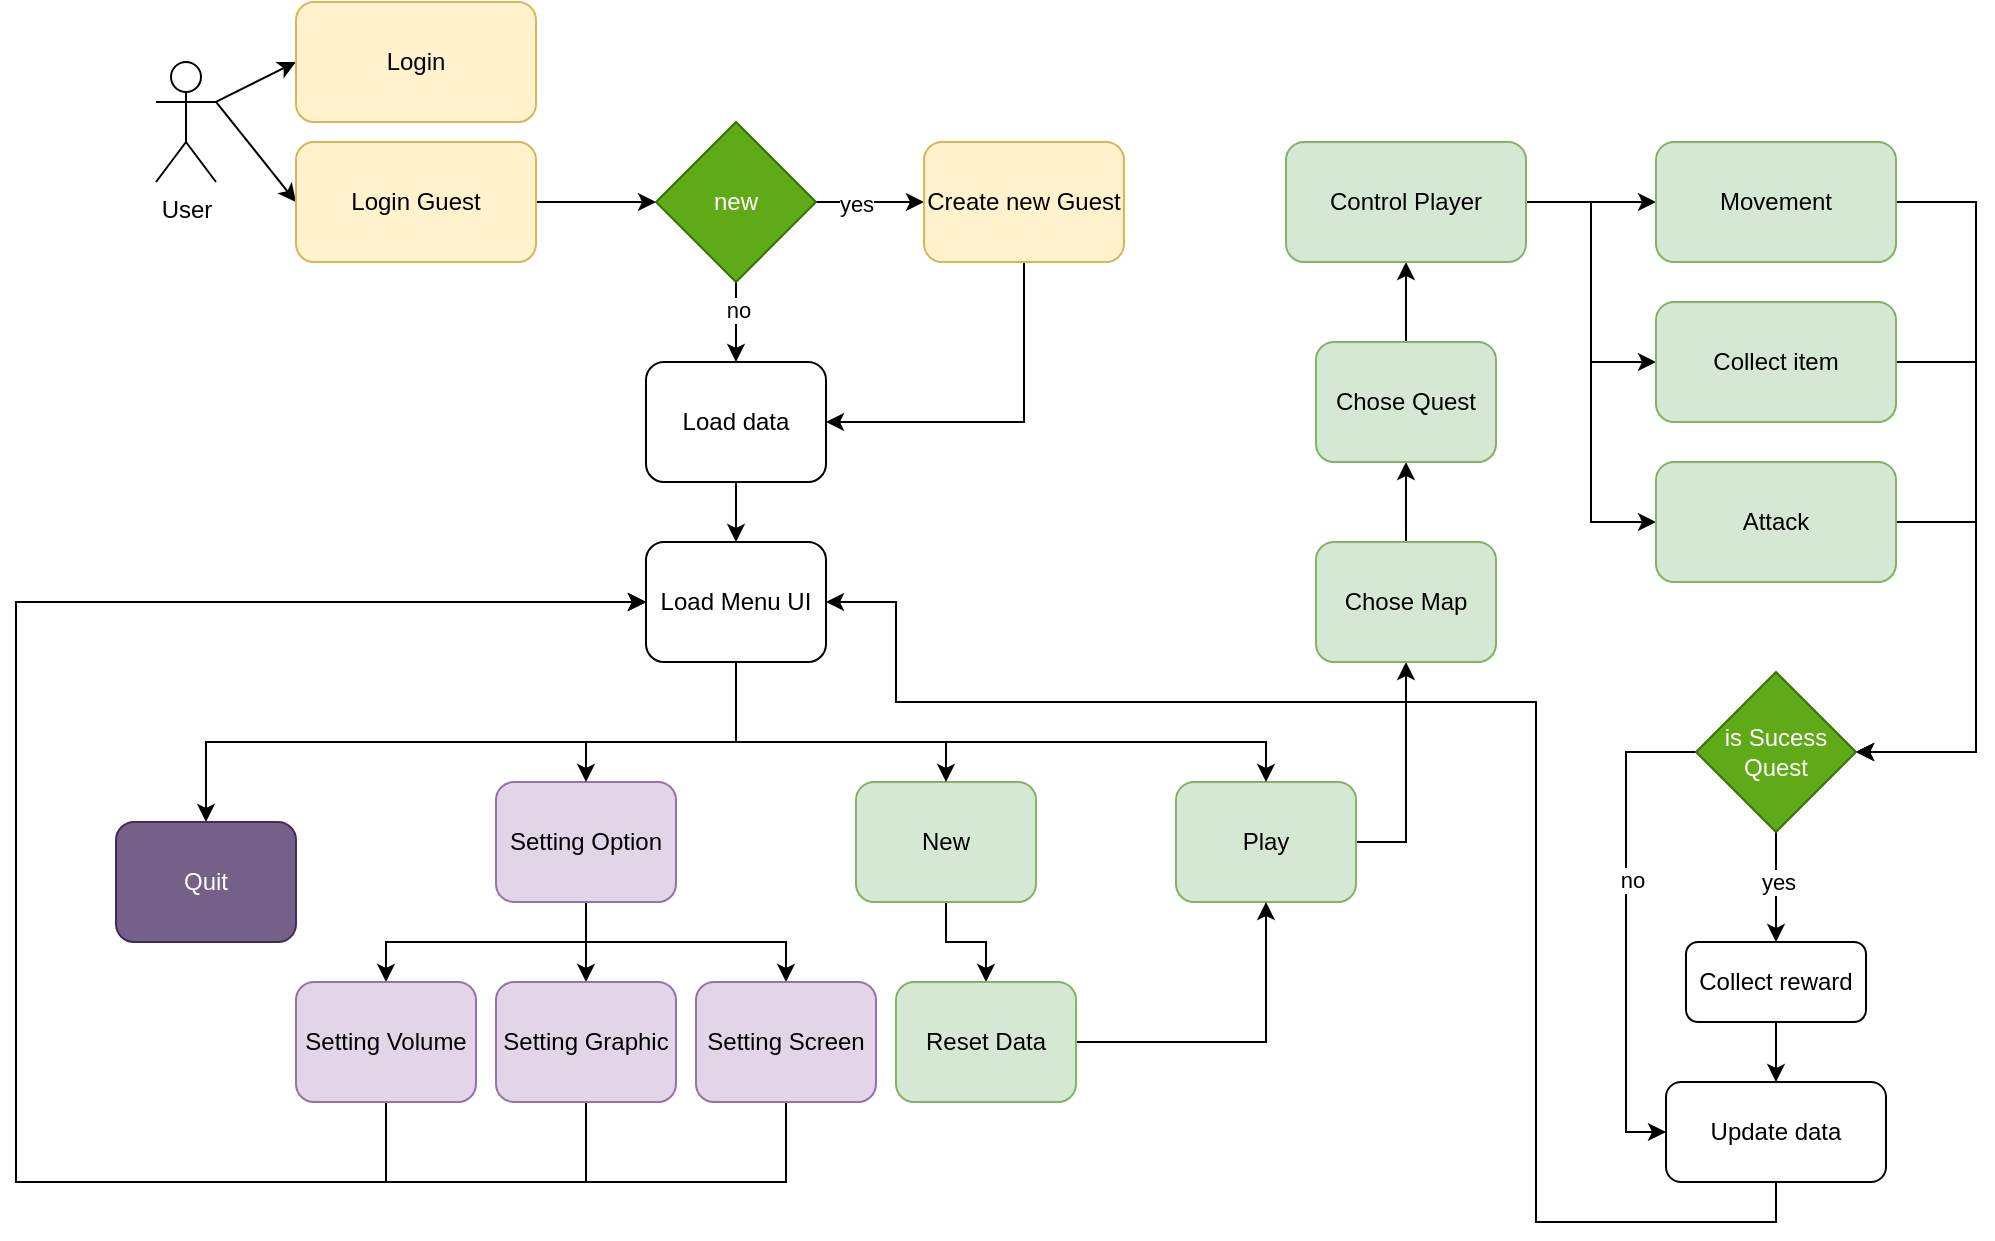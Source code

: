 <mxfile version="15.9.1" type="device"><diagram id="EJXtqGFGAXZMqW-x2nNa" name="Page-1"><mxGraphModel dx="2157" dy="650" grid="1" gridSize="10" guides="1" tooltips="1" connect="1" arrows="1" fold="1" page="1" pageScale="1" pageWidth="827" pageHeight="1169" math="0" shadow="0"><root><mxCell id="0"/><mxCell id="1" parent="0"/><mxCell id="i3XzaukcNWL1OOgN1BW8-2" value="User" style="shape=umlActor;verticalLabelPosition=bottom;verticalAlign=top;html=1;outlineConnect=0;" parent="1" vertex="1"><mxGeometry x="-70" y="200" width="30" height="60" as="geometry"/></mxCell><mxCell id="FVdlcQSbb4rF-SeWgmaR-7" value="" style="endArrow=classic;html=1;rounded=0;exitX=1;exitY=0.333;exitDx=0;exitDy=0;exitPerimeter=0;entryX=0;entryY=0.5;entryDx=0;entryDy=0;" parent="1" source="i3XzaukcNWL1OOgN1BW8-2" target="lSqAtY7FXE30whK21W0y-1" edge="1"><mxGeometry width="50" height="50" relative="1" as="geometry"><mxPoint x="390" y="510" as="sourcePoint"/><mxPoint x="-8.64e-12" y="550" as="targetPoint"/></mxGeometry></mxCell><mxCell id="FVdlcQSbb4rF-SeWgmaR-8" value="" style="endArrow=classic;html=1;rounded=0;entryX=0;entryY=0.5;entryDx=0;entryDy=0;exitX=1;exitY=0.333;exitDx=0;exitDy=0;exitPerimeter=0;" parent="1" source="i3XzaukcNWL1OOgN1BW8-2" target="lSqAtY7FXE30whK21W0y-2" edge="1"><mxGeometry width="50" height="50" relative="1" as="geometry"><mxPoint x="-60" y="530" as="sourcePoint"/><mxPoint x="-8.64e-12" y="450" as="targetPoint"/></mxGeometry></mxCell><mxCell id="lSqAtY7FXE30whK21W0y-4" style="edgeStyle=orthogonalEdgeStyle;rounded=0;orthogonalLoop=1;jettySize=auto;html=1;entryX=0;entryY=0.5;entryDx=0;entryDy=0;" edge="1" parent="1" source="lSqAtY7FXE30whK21W0y-1" target="lSqAtY7FXE30whK21W0y-3"><mxGeometry relative="1" as="geometry"/></mxCell><mxCell id="lSqAtY7FXE30whK21W0y-1" value="Login Guest" style="rounded=1;whiteSpace=wrap;html=1;fillColor=#fff2cc;strokeColor=#d6b656;" vertex="1" parent="1"><mxGeometry y="240" width="120" height="60" as="geometry"/></mxCell><mxCell id="lSqAtY7FXE30whK21W0y-2" value="Login" style="rounded=1;whiteSpace=wrap;html=1;fillColor=#fff2cc;strokeColor=#d6b656;" vertex="1" parent="1"><mxGeometry y="170" width="120" height="60" as="geometry"/></mxCell><mxCell id="lSqAtY7FXE30whK21W0y-6" style="edgeStyle=orthogonalEdgeStyle;rounded=0;orthogonalLoop=1;jettySize=auto;html=1;entryX=0;entryY=0.5;entryDx=0;entryDy=0;" edge="1" parent="1" source="lSqAtY7FXE30whK21W0y-3" target="lSqAtY7FXE30whK21W0y-5"><mxGeometry relative="1" as="geometry"/></mxCell><mxCell id="lSqAtY7FXE30whK21W0y-7" value="yes" style="edgeLabel;html=1;align=center;verticalAlign=middle;resizable=0;points=[];" vertex="1" connectable="0" parent="lSqAtY7FXE30whK21W0y-6"><mxGeometry x="-0.287" y="-1" relative="1" as="geometry"><mxPoint as="offset"/></mxGeometry></mxCell><mxCell id="lSqAtY7FXE30whK21W0y-9" style="edgeStyle=orthogonalEdgeStyle;rounded=0;orthogonalLoop=1;jettySize=auto;html=1;" edge="1" parent="1" source="lSqAtY7FXE30whK21W0y-3" target="lSqAtY7FXE30whK21W0y-8"><mxGeometry relative="1" as="geometry"/></mxCell><mxCell id="lSqAtY7FXE30whK21W0y-10" value="no" style="edgeLabel;html=1;align=center;verticalAlign=middle;resizable=0;points=[];" vertex="1" connectable="0" parent="lSqAtY7FXE30whK21W0y-9"><mxGeometry x="-0.291" y="1" relative="1" as="geometry"><mxPoint as="offset"/></mxGeometry></mxCell><mxCell id="lSqAtY7FXE30whK21W0y-3" value="new" style="rhombus;whiteSpace=wrap;html=1;fillColor=#60a917;strokeColor=#2D7600;fontColor=#ffffff;" vertex="1" parent="1"><mxGeometry x="180" y="230" width="80" height="80" as="geometry"/></mxCell><mxCell id="lSqAtY7FXE30whK21W0y-53" style="edgeStyle=orthogonalEdgeStyle;rounded=0;orthogonalLoop=1;jettySize=auto;html=1;entryX=1;entryY=0.5;entryDx=0;entryDy=0;exitX=0.5;exitY=1;exitDx=0;exitDy=0;" edge="1" parent="1" source="lSqAtY7FXE30whK21W0y-5" target="lSqAtY7FXE30whK21W0y-8"><mxGeometry relative="1" as="geometry"/></mxCell><mxCell id="lSqAtY7FXE30whK21W0y-5" value="Create new Guest" style="rounded=1;whiteSpace=wrap;html=1;fillColor=#fff2cc;strokeColor=#d6b656;" vertex="1" parent="1"><mxGeometry x="314" y="240" width="100" height="60" as="geometry"/></mxCell><mxCell id="lSqAtY7FXE30whK21W0y-20" style="edgeStyle=orthogonalEdgeStyle;rounded=0;orthogonalLoop=1;jettySize=auto;html=1;entryX=0.5;entryY=0;entryDx=0;entryDy=0;exitX=0.5;exitY=1;exitDx=0;exitDy=0;" edge="1" parent="1" source="lSqAtY7FXE30whK21W0y-37" target="lSqAtY7FXE30whK21W0y-17"><mxGeometry relative="1" as="geometry"><Array as="points"><mxPoint x="220" y="540"/><mxPoint x="-45" y="540"/></Array></mxGeometry></mxCell><mxCell id="lSqAtY7FXE30whK21W0y-44" style="edgeStyle=orthogonalEdgeStyle;rounded=0;orthogonalLoop=1;jettySize=auto;html=1;" edge="1" parent="1" source="lSqAtY7FXE30whK21W0y-8" target="lSqAtY7FXE30whK21W0y-37"><mxGeometry relative="1" as="geometry"/></mxCell><mxCell id="lSqAtY7FXE30whK21W0y-8" value="Load data" style="rounded=1;whiteSpace=wrap;html=1;" vertex="1" parent="1"><mxGeometry x="175" y="350" width="90" height="60" as="geometry"/></mxCell><mxCell id="lSqAtY7FXE30whK21W0y-55" style="edgeStyle=orthogonalEdgeStyle;rounded=0;orthogonalLoop=1;jettySize=auto;html=1;entryX=0.5;entryY=0;entryDx=0;entryDy=0;" edge="1" parent="1" source="lSqAtY7FXE30whK21W0y-11" target="lSqAtY7FXE30whK21W0y-21"><mxGeometry relative="1" as="geometry"/></mxCell><mxCell id="lSqAtY7FXE30whK21W0y-11" value="New" style="rounded=1;whiteSpace=wrap;html=1;fillColor=#d5e8d4;strokeColor=#82b366;" vertex="1" parent="1"><mxGeometry x="280" y="560" width="90" height="60" as="geometry"/></mxCell><mxCell id="lSqAtY7FXE30whK21W0y-57" style="edgeStyle=orthogonalEdgeStyle;rounded=0;orthogonalLoop=1;jettySize=auto;html=1;exitX=1;exitY=0.5;exitDx=0;exitDy=0;" edge="1" parent="1" source="lSqAtY7FXE30whK21W0y-15" target="lSqAtY7FXE30whK21W0y-26"><mxGeometry relative="1" as="geometry"/></mxCell><mxCell id="lSqAtY7FXE30whK21W0y-15" value="Play" style="rounded=1;whiteSpace=wrap;html=1;fillColor=#d5e8d4;strokeColor=#82b366;" vertex="1" parent="1"><mxGeometry x="440" y="560" width="90" height="60" as="geometry"/></mxCell><mxCell id="lSqAtY7FXE30whK21W0y-47" style="edgeStyle=orthogonalEdgeStyle;rounded=0;orthogonalLoop=1;jettySize=auto;html=1;exitX=0.5;exitY=1;exitDx=0;exitDy=0;" edge="1" parent="1" source="lSqAtY7FXE30whK21W0y-16" target="lSqAtY7FXE30whK21W0y-30"><mxGeometry relative="1" as="geometry"/></mxCell><mxCell id="lSqAtY7FXE30whK21W0y-50" style="edgeStyle=orthogonalEdgeStyle;rounded=0;orthogonalLoop=1;jettySize=auto;html=1;" edge="1" parent="1" source="lSqAtY7FXE30whK21W0y-16" target="lSqAtY7FXE30whK21W0y-29"><mxGeometry relative="1" as="geometry"/></mxCell><mxCell id="lSqAtY7FXE30whK21W0y-51" style="edgeStyle=orthogonalEdgeStyle;rounded=0;orthogonalLoop=1;jettySize=auto;html=1;entryX=0.5;entryY=0;entryDx=0;entryDy=0;" edge="1" parent="1" source="lSqAtY7FXE30whK21W0y-16" target="lSqAtY7FXE30whK21W0y-28"><mxGeometry relative="1" as="geometry"><Array as="points"><mxPoint x="145" y="640"/><mxPoint x="245" y="640"/></Array></mxGeometry></mxCell><mxCell id="lSqAtY7FXE30whK21W0y-16" value="Setting Option" style="rounded=1;whiteSpace=wrap;html=1;fillColor=#e1d5e7;strokeColor=#9673a6;" vertex="1" parent="1"><mxGeometry x="100" y="560" width="90" height="60" as="geometry"/></mxCell><mxCell id="lSqAtY7FXE30whK21W0y-17" value="Quit" style="rounded=1;whiteSpace=wrap;html=1;fillColor=#76608a;fontColor=#ffffff;strokeColor=#432D57;" vertex="1" parent="1"><mxGeometry x="-90" y="580" width="90" height="60" as="geometry"/></mxCell><mxCell id="lSqAtY7FXE30whK21W0y-94" style="edgeStyle=orthogonalEdgeStyle;rounded=0;orthogonalLoop=1;jettySize=auto;html=1;entryX=0.5;entryY=1;entryDx=0;entryDy=0;" edge="1" parent="1" source="lSqAtY7FXE30whK21W0y-21" target="lSqAtY7FXE30whK21W0y-15"><mxGeometry relative="1" as="geometry"/></mxCell><mxCell id="lSqAtY7FXE30whK21W0y-21" value="Reset Data" style="rounded=1;whiteSpace=wrap;html=1;fillColor=#d5e8d4;strokeColor=#82b366;" vertex="1" parent="1"><mxGeometry x="300" y="660" width="90" height="60" as="geometry"/></mxCell><mxCell id="lSqAtY7FXE30whK21W0y-58" style="edgeStyle=orthogonalEdgeStyle;rounded=0;orthogonalLoop=1;jettySize=auto;html=1;entryX=0.5;entryY=1;entryDx=0;entryDy=0;" edge="1" parent="1" source="lSqAtY7FXE30whK21W0y-26" target="lSqAtY7FXE30whK21W0y-34"><mxGeometry relative="1" as="geometry"/></mxCell><mxCell id="lSqAtY7FXE30whK21W0y-26" value="Chose Map" style="rounded=1;whiteSpace=wrap;html=1;fillColor=#d5e8d4;strokeColor=#82b366;" vertex="1" parent="1"><mxGeometry x="510" y="440" width="90" height="60" as="geometry"/></mxCell><mxCell id="lSqAtY7FXE30whK21W0y-97" style="edgeStyle=orthogonalEdgeStyle;rounded=0;orthogonalLoop=1;jettySize=auto;html=1;entryX=0;entryY=0.5;entryDx=0;entryDy=0;" edge="1" parent="1" source="lSqAtY7FXE30whK21W0y-28" target="lSqAtY7FXE30whK21W0y-37"><mxGeometry relative="1" as="geometry"><Array as="points"><mxPoint x="245" y="760"/><mxPoint x="-140" y="760"/><mxPoint x="-140" y="470"/></Array></mxGeometry></mxCell><mxCell id="lSqAtY7FXE30whK21W0y-28" value="Setting Screen" style="rounded=1;whiteSpace=wrap;html=1;fillColor=#e1d5e7;strokeColor=#9673a6;" vertex="1" parent="1"><mxGeometry x="200" y="660" width="90" height="60" as="geometry"/></mxCell><mxCell id="lSqAtY7FXE30whK21W0y-96" style="edgeStyle=orthogonalEdgeStyle;rounded=0;orthogonalLoop=1;jettySize=auto;html=1;entryX=0;entryY=0.5;entryDx=0;entryDy=0;" edge="1" parent="1" source="lSqAtY7FXE30whK21W0y-29" target="lSqAtY7FXE30whK21W0y-37"><mxGeometry relative="1" as="geometry"><Array as="points"><mxPoint x="145" y="760"/><mxPoint x="-140" y="760"/><mxPoint x="-140" y="470"/></Array></mxGeometry></mxCell><mxCell id="lSqAtY7FXE30whK21W0y-29" value="Setting Graphic" style="rounded=1;whiteSpace=wrap;html=1;fillColor=#e1d5e7;strokeColor=#9673a6;" vertex="1" parent="1"><mxGeometry x="100" y="660" width="90" height="60" as="geometry"/></mxCell><mxCell id="lSqAtY7FXE30whK21W0y-95" style="edgeStyle=orthogonalEdgeStyle;rounded=0;orthogonalLoop=1;jettySize=auto;html=1;" edge="1" parent="1" source="lSqAtY7FXE30whK21W0y-30" target="lSqAtY7FXE30whK21W0y-37"><mxGeometry relative="1" as="geometry"><Array as="points"><mxPoint x="45" y="760"/><mxPoint x="-140" y="760"/><mxPoint x="-140" y="470"/></Array></mxGeometry></mxCell><mxCell id="lSqAtY7FXE30whK21W0y-30" value="Setting Volume" style="rounded=1;whiteSpace=wrap;html=1;fillColor=#e1d5e7;strokeColor=#9673a6;" vertex="1" parent="1"><mxGeometry y="660" width="90" height="60" as="geometry"/></mxCell><mxCell id="lSqAtY7FXE30whK21W0y-61" value="" style="edgeStyle=orthogonalEdgeStyle;rounded=0;orthogonalLoop=1;jettySize=auto;html=1;" edge="1" parent="1" source="lSqAtY7FXE30whK21W0y-34" target="lSqAtY7FXE30whK21W0y-60"><mxGeometry relative="1" as="geometry"/></mxCell><mxCell id="lSqAtY7FXE30whK21W0y-34" value="Chose Quest" style="rounded=1;whiteSpace=wrap;html=1;fillColor=#d5e8d4;strokeColor=#82b366;" vertex="1" parent="1"><mxGeometry x="510" y="340" width="90" height="60" as="geometry"/></mxCell><mxCell id="lSqAtY7FXE30whK21W0y-46" style="edgeStyle=orthogonalEdgeStyle;rounded=0;orthogonalLoop=1;jettySize=auto;html=1;entryX=0.5;entryY=0;entryDx=0;entryDy=0;" edge="1" parent="1" source="lSqAtY7FXE30whK21W0y-37" target="lSqAtY7FXE30whK21W0y-16"><mxGeometry relative="1" as="geometry"><Array as="points"><mxPoint x="220" y="540"/><mxPoint x="145" y="540"/></Array></mxGeometry></mxCell><mxCell id="lSqAtY7FXE30whK21W0y-54" style="edgeStyle=orthogonalEdgeStyle;rounded=0;orthogonalLoop=1;jettySize=auto;html=1;entryX=0.5;entryY=0;entryDx=0;entryDy=0;" edge="1" parent="1" source="lSqAtY7FXE30whK21W0y-37" target="lSqAtY7FXE30whK21W0y-11"><mxGeometry relative="1" as="geometry"><Array as="points"><mxPoint x="220" y="540"/><mxPoint x="325" y="540"/></Array></mxGeometry></mxCell><mxCell id="lSqAtY7FXE30whK21W0y-56" style="edgeStyle=orthogonalEdgeStyle;rounded=0;orthogonalLoop=1;jettySize=auto;html=1;entryX=0.5;entryY=0;entryDx=0;entryDy=0;" edge="1" parent="1" source="lSqAtY7FXE30whK21W0y-37" target="lSqAtY7FXE30whK21W0y-15"><mxGeometry relative="1" as="geometry"><Array as="points"><mxPoint x="220" y="540"/><mxPoint x="485" y="540"/></Array></mxGeometry></mxCell><mxCell id="lSqAtY7FXE30whK21W0y-37" value="Load Menu UI" style="rounded=1;whiteSpace=wrap;html=1;" vertex="1" parent="1"><mxGeometry x="175" y="440" width="90" height="60" as="geometry"/></mxCell><mxCell id="lSqAtY7FXE30whK21W0y-62" style="edgeStyle=orthogonalEdgeStyle;rounded=0;orthogonalLoop=1;jettySize=auto;html=1;" edge="1" parent="1" source="lSqAtY7FXE30whK21W0y-60"><mxGeometry relative="1" as="geometry"><mxPoint x="680" y="270" as="targetPoint"/></mxGeometry></mxCell><mxCell id="lSqAtY7FXE30whK21W0y-68" style="edgeStyle=orthogonalEdgeStyle;rounded=0;orthogonalLoop=1;jettySize=auto;html=1;entryX=0;entryY=0.5;entryDx=0;entryDy=0;" edge="1" parent="1" source="lSqAtY7FXE30whK21W0y-60" target="lSqAtY7FXE30whK21W0y-65"><mxGeometry relative="1" as="geometry"/></mxCell><mxCell id="lSqAtY7FXE30whK21W0y-69" style="edgeStyle=orthogonalEdgeStyle;rounded=0;orthogonalLoop=1;jettySize=auto;html=1;entryX=0;entryY=0.5;entryDx=0;entryDy=0;" edge="1" parent="1" source="lSqAtY7FXE30whK21W0y-60" target="lSqAtY7FXE30whK21W0y-67"><mxGeometry relative="1" as="geometry"/></mxCell><mxCell id="lSqAtY7FXE30whK21W0y-60" value="Control Player" style="whiteSpace=wrap;html=1;rounded=1;strokeColor=#82b366;fillColor=#d5e8d4;" vertex="1" parent="1"><mxGeometry x="495" y="240" width="120" height="60" as="geometry"/></mxCell><mxCell id="lSqAtY7FXE30whK21W0y-81" style="edgeStyle=orthogonalEdgeStyle;rounded=0;orthogonalLoop=1;jettySize=auto;html=1;entryX=1;entryY=0.5;entryDx=0;entryDy=0;" edge="1" parent="1" source="lSqAtY7FXE30whK21W0y-64" target="lSqAtY7FXE30whK21W0y-80"><mxGeometry relative="1" as="geometry"><Array as="points"><mxPoint x="840" y="270"/><mxPoint x="840" y="545"/></Array></mxGeometry></mxCell><mxCell id="lSqAtY7FXE30whK21W0y-64" value="Movement" style="whiteSpace=wrap;html=1;rounded=1;strokeColor=#82b366;fillColor=#d5e8d4;" vertex="1" parent="1"><mxGeometry x="680" y="240" width="120" height="60" as="geometry"/></mxCell><mxCell id="lSqAtY7FXE30whK21W0y-83" style="edgeStyle=orthogonalEdgeStyle;rounded=0;orthogonalLoop=1;jettySize=auto;html=1;entryX=1;entryY=0.5;entryDx=0;entryDy=0;" edge="1" parent="1" source="lSqAtY7FXE30whK21W0y-65" target="lSqAtY7FXE30whK21W0y-80"><mxGeometry relative="1" as="geometry"><Array as="points"><mxPoint x="840" y="430"/><mxPoint x="840" y="545"/></Array></mxGeometry></mxCell><mxCell id="lSqAtY7FXE30whK21W0y-65" value="Attack" style="whiteSpace=wrap;html=1;rounded=1;strokeColor=#82b366;fillColor=#d5e8d4;" vertex="1" parent="1"><mxGeometry x="680" y="400" width="120" height="60" as="geometry"/></mxCell><mxCell id="lSqAtY7FXE30whK21W0y-82" style="edgeStyle=orthogonalEdgeStyle;rounded=0;orthogonalLoop=1;jettySize=auto;html=1;entryX=1;entryY=0.5;entryDx=0;entryDy=0;" edge="1" parent="1" source="lSqAtY7FXE30whK21W0y-67" target="lSqAtY7FXE30whK21W0y-80"><mxGeometry relative="1" as="geometry"><Array as="points"><mxPoint x="840" y="350"/><mxPoint x="840" y="545"/></Array></mxGeometry></mxCell><mxCell id="lSqAtY7FXE30whK21W0y-67" value="Collect item" style="whiteSpace=wrap;html=1;rounded=1;strokeColor=#82b366;fillColor=#d5e8d4;" vertex="1" parent="1"><mxGeometry x="680" y="320" width="120" height="60" as="geometry"/></mxCell><mxCell id="lSqAtY7FXE30whK21W0y-84" style="edgeStyle=orthogonalEdgeStyle;rounded=0;orthogonalLoop=1;jettySize=auto;html=1;" edge="1" parent="1" source="lSqAtY7FXE30whK21W0y-80"><mxGeometry relative="1" as="geometry"><mxPoint x="740" y="640" as="targetPoint"/></mxGeometry></mxCell><mxCell id="lSqAtY7FXE30whK21W0y-85" value="yes" style="edgeLabel;html=1;align=center;verticalAlign=middle;resizable=0;points=[];" vertex="1" connectable="0" parent="lSqAtY7FXE30whK21W0y-84"><mxGeometry x="0.195" relative="1" as="geometry"><mxPoint y="-8" as="offset"/></mxGeometry></mxCell><mxCell id="lSqAtY7FXE30whK21W0y-93" style="edgeStyle=orthogonalEdgeStyle;rounded=0;orthogonalLoop=1;jettySize=auto;html=1;entryX=0;entryY=0.5;entryDx=0;entryDy=0;" edge="1" parent="1" source="lSqAtY7FXE30whK21W0y-80" target="lSqAtY7FXE30whK21W0y-88"><mxGeometry relative="1" as="geometry"><Array as="points"><mxPoint x="665" y="545"/><mxPoint x="665" y="735"/></Array></mxGeometry></mxCell><mxCell id="lSqAtY7FXE30whK21W0y-98" value="no" style="edgeLabel;html=1;align=center;verticalAlign=middle;resizable=0;points=[];" vertex="1" connectable="0" parent="lSqAtY7FXE30whK21W0y-93"><mxGeometry x="-0.194" y="3" relative="1" as="geometry"><mxPoint as="offset"/></mxGeometry></mxCell><mxCell id="lSqAtY7FXE30whK21W0y-80" value="is Sucess Quest" style="rhombus;whiteSpace=wrap;html=1;fillColor=#60a917;fontColor=#ffffff;strokeColor=#2D7600;" vertex="1" parent="1"><mxGeometry x="700" y="505" width="80" height="80" as="geometry"/></mxCell><mxCell id="lSqAtY7FXE30whK21W0y-89" value="" style="edgeStyle=orthogonalEdgeStyle;rounded=0;orthogonalLoop=1;jettySize=auto;html=1;" edge="1" parent="1" source="lSqAtY7FXE30whK21W0y-86" target="lSqAtY7FXE30whK21W0y-88"><mxGeometry relative="1" as="geometry"/></mxCell><mxCell id="lSqAtY7FXE30whK21W0y-86" value="Collect reward" style="rounded=1;whiteSpace=wrap;html=1;" vertex="1" parent="1"><mxGeometry x="695" y="640" width="90" height="40" as="geometry"/></mxCell><mxCell id="lSqAtY7FXE30whK21W0y-90" style="edgeStyle=orthogonalEdgeStyle;rounded=0;orthogonalLoop=1;jettySize=auto;html=1;entryX=1;entryY=0.5;entryDx=0;entryDy=0;exitX=0.5;exitY=1;exitDx=0;exitDy=0;" edge="1" parent="1" source="lSqAtY7FXE30whK21W0y-88" target="lSqAtY7FXE30whK21W0y-37"><mxGeometry relative="1" as="geometry"><Array as="points"><mxPoint x="740" y="780"/><mxPoint x="620" y="780"/><mxPoint x="620" y="520"/><mxPoint x="300" y="520"/><mxPoint x="300" y="470"/></Array></mxGeometry></mxCell><mxCell id="lSqAtY7FXE30whK21W0y-88" value="Update data" style="whiteSpace=wrap;html=1;rounded=1;" vertex="1" parent="1"><mxGeometry x="685" y="710" width="110" height="50" as="geometry"/></mxCell></root></mxGraphModel></diagram></mxfile>